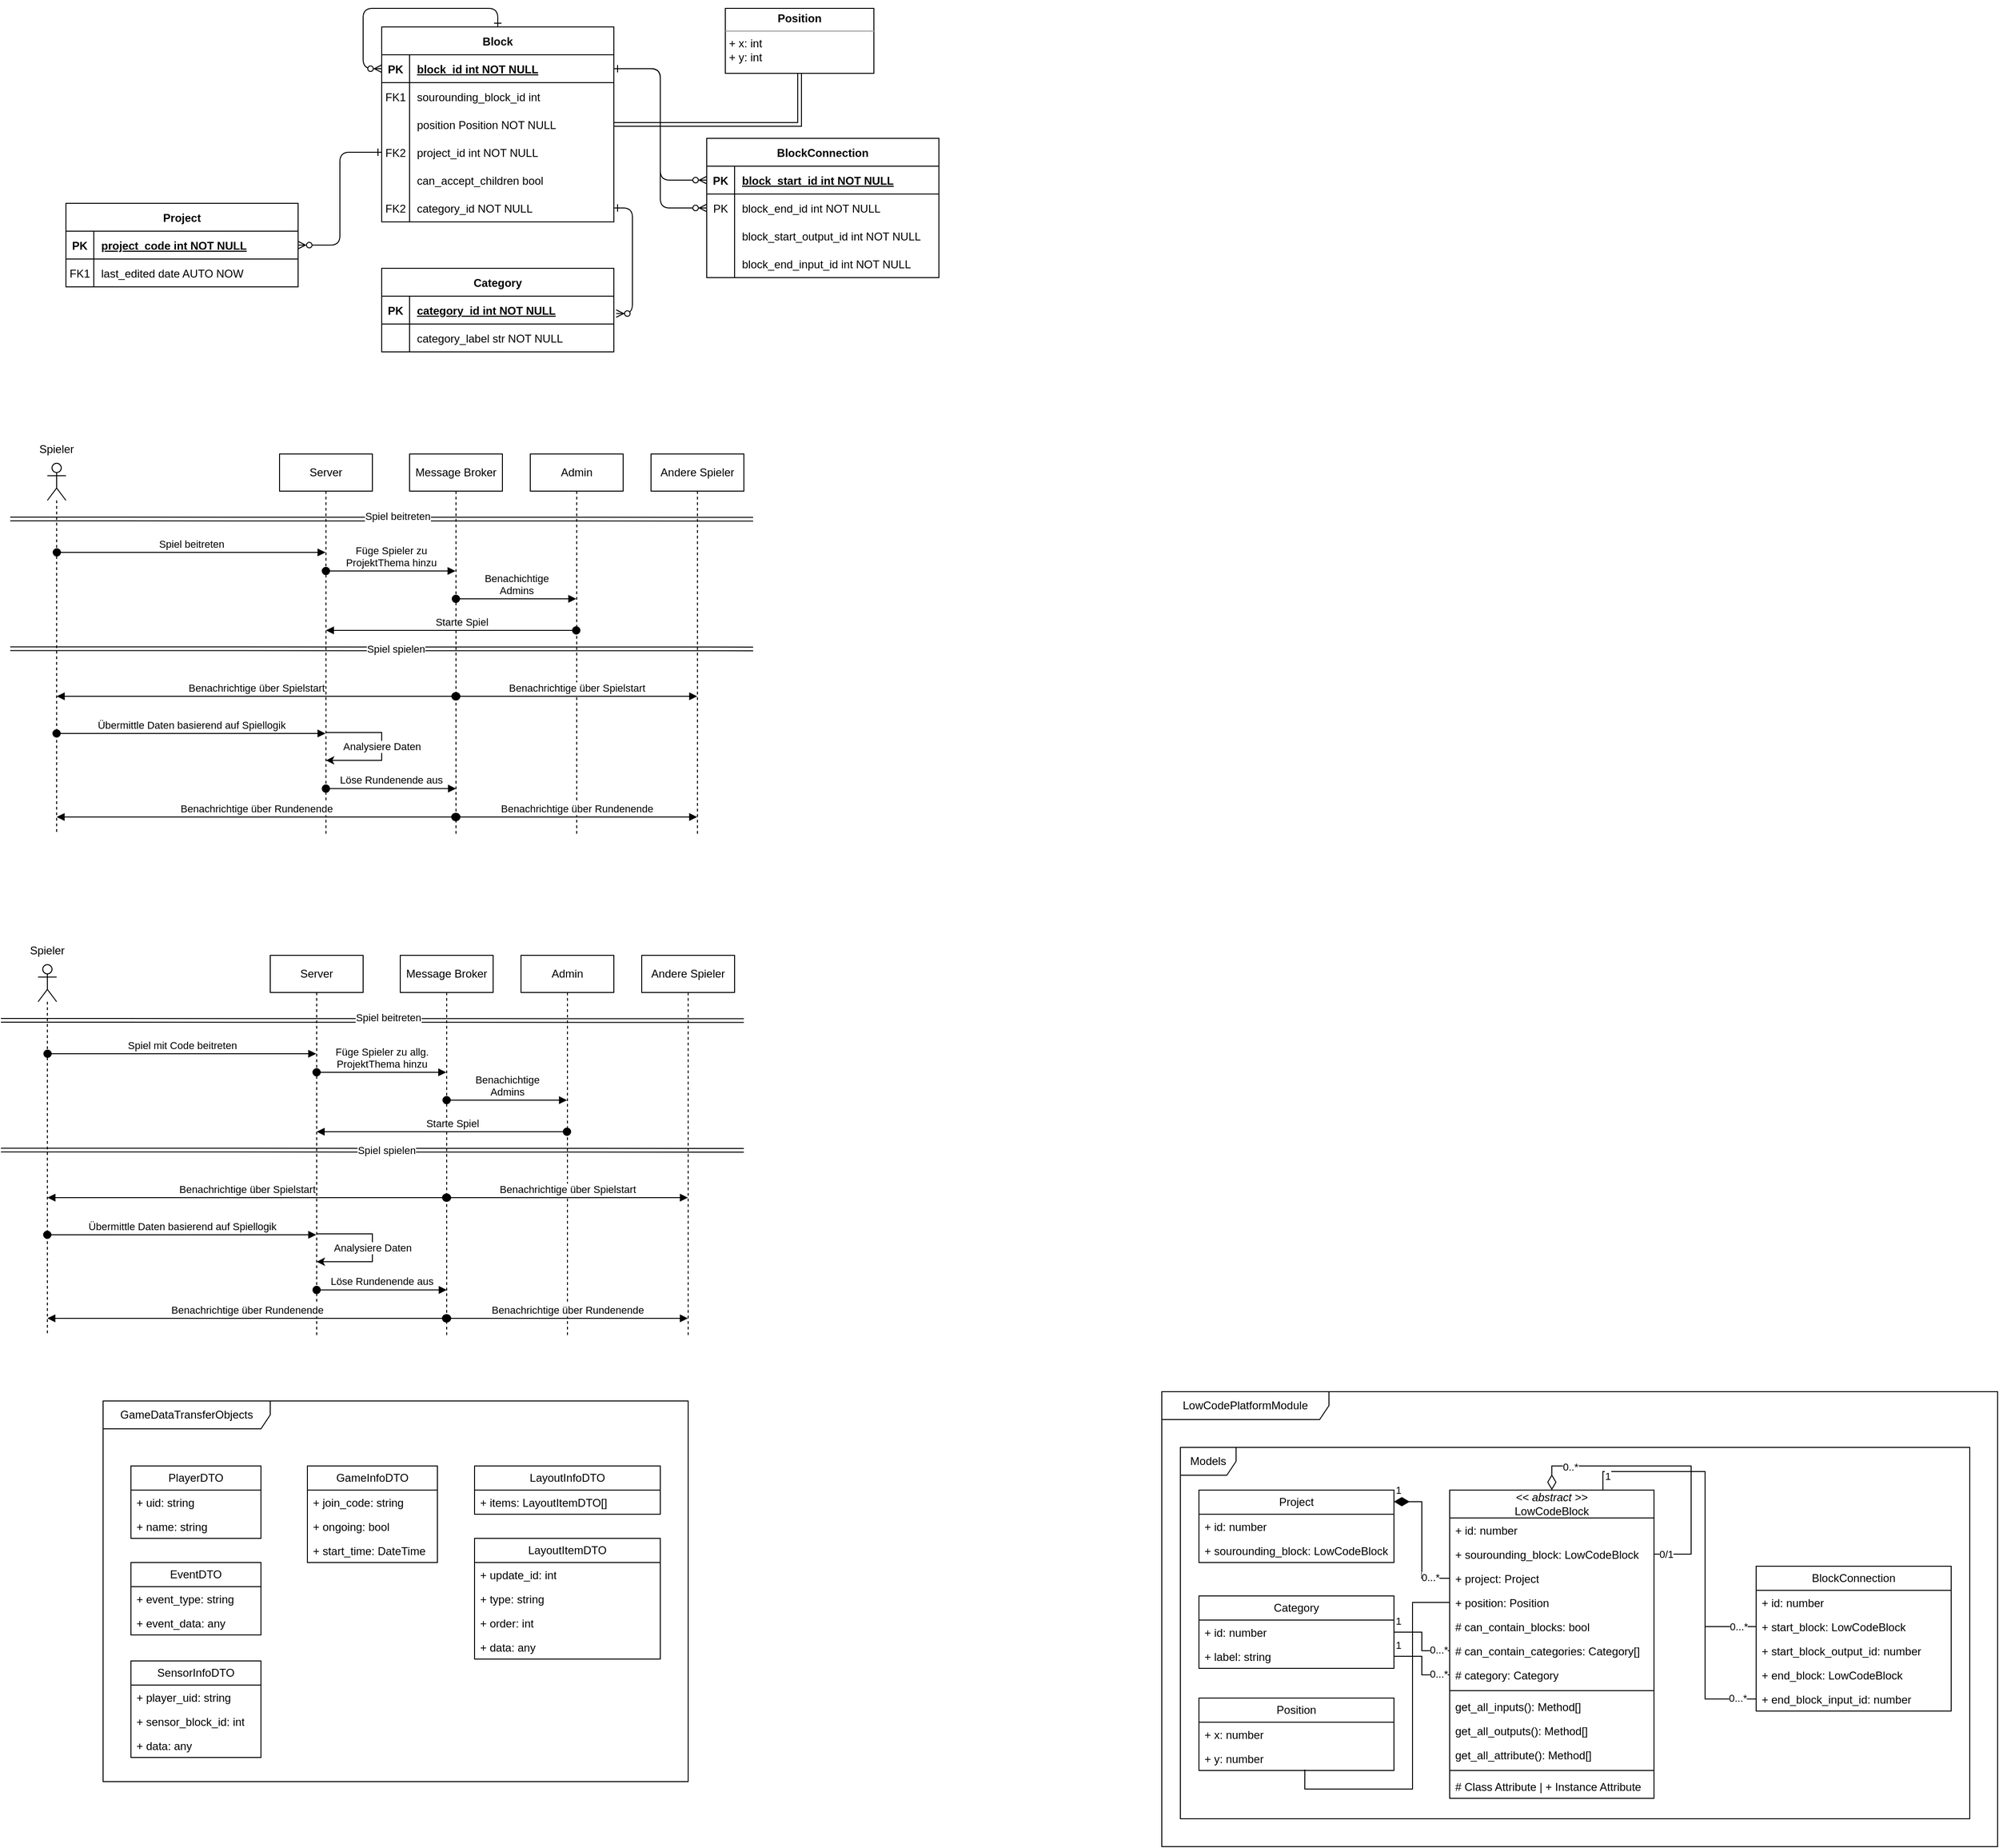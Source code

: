 <mxfile version="22.0.8" type="github">
  <diagram id="R2lEEEUBdFMjLlhIrx00" name="Page-1">
    <mxGraphModel dx="1185" dy="637" grid="1" gridSize="10" guides="1" tooltips="1" connect="1" arrows="1" fold="1" page="1" pageScale="1" pageWidth="1650" pageHeight="1100" math="0" shadow="0" extFonts="Permanent Marker^https://fonts.googleapis.com/css?family=Permanent+Marker">
      <root>
        <mxCell id="0" />
        <mxCell id="1" parent="0" />
        <object label="" id="5m4vV9d6H3QpX--X7_wA-50">
          <mxCell style="shape=umlLifeline;perimeter=lifelinePerimeter;whiteSpace=wrap;html=1;container=1;dropTarget=0;collapsible=0;recursiveResize=0;outlineConnect=0;portConstraint=eastwest;newEdgeStyle={&quot;curved&quot;:0,&quot;rounded&quot;:0};participant=umlActor;size=40;" parent="1" vertex="1">
            <mxGeometry x="290" y="560" width="20" height="400" as="geometry" />
          </mxCell>
        </object>
        <mxCell id="5m4vV9d6H3QpX--X7_wA-51" value="Server" style="shape=umlLifeline;perimeter=lifelinePerimeter;whiteSpace=wrap;html=1;container=1;dropTarget=0;collapsible=0;recursiveResize=0;outlineConnect=0;portConstraint=eastwest;newEdgeStyle={&quot;curved&quot;:0,&quot;rounded&quot;:0};" parent="1" vertex="1">
          <mxGeometry x="540" y="550" width="100" height="410" as="geometry" />
        </mxCell>
        <mxCell id="5m4vV9d6H3QpX--X7_wA-53" value="Spieler" style="text;strokeColor=none;align=center;fillColor=none;html=1;verticalAlign=middle;whiteSpace=wrap;rounded=0;" parent="1" vertex="1">
          <mxGeometry x="270" y="530" width="60" height="30" as="geometry" />
        </mxCell>
        <mxCell id="5m4vV9d6H3QpX--X7_wA-55" value="Spiel beitreten" style="html=1;verticalAlign=bottom;startArrow=oval;startFill=1;endArrow=block;startSize=8;curved=0;rounded=0;" parent="1" edge="1">
          <mxGeometry width="60" relative="1" as="geometry">
            <mxPoint x="300.222" y="656" as="sourcePoint" />
            <mxPoint x="589.5" y="656" as="targetPoint" />
          </mxGeometry>
        </mxCell>
        <mxCell id="5m4vV9d6H3QpX--X7_wA-58" value="Message Broker" style="shape=umlLifeline;perimeter=lifelinePerimeter;whiteSpace=wrap;html=1;container=1;dropTarget=0;collapsible=0;recursiveResize=0;outlineConnect=0;portConstraint=eastwest;newEdgeStyle={&quot;curved&quot;:0,&quot;rounded&quot;:0};" parent="1" vertex="1">
          <mxGeometry x="680" y="550" width="100" height="410" as="geometry" />
        </mxCell>
        <mxCell id="5m4vV9d6H3QpX--X7_wA-60" value="Füge Spieler zu &lt;br&gt;ProjektThema hinzu" style="html=1;verticalAlign=bottom;startArrow=oval;startFill=1;endArrow=block;startSize=8;curved=0;rounded=0;" parent="1" edge="1">
          <mxGeometry width="60" relative="1" as="geometry">
            <mxPoint x="589.929" y="676" as="sourcePoint" />
            <mxPoint x="729.5" y="676" as="targetPoint" />
            <Array as="points">
              <mxPoint x="660" y="676" />
            </Array>
          </mxGeometry>
        </mxCell>
        <mxCell id="5m4vV9d6H3QpX--X7_wA-61" value="Admin" style="shape=umlLifeline;perimeter=lifelinePerimeter;whiteSpace=wrap;html=1;container=1;dropTarget=0;collapsible=0;recursiveResize=0;outlineConnect=0;portConstraint=eastwest;newEdgeStyle={&quot;curved&quot;:0,&quot;rounded&quot;:0};" parent="1" vertex="1">
          <mxGeometry x="810" y="550" width="100" height="410" as="geometry" />
        </mxCell>
        <mxCell id="5m4vV9d6H3QpX--X7_wA-62" value="Andere Spieler" style="shape=umlLifeline;perimeter=lifelinePerimeter;whiteSpace=wrap;html=1;container=1;dropTarget=0;collapsible=0;recursiveResize=0;outlineConnect=0;portConstraint=eastwest;newEdgeStyle={&quot;curved&quot;:0,&quot;rounded&quot;:0};" parent="1" vertex="1">
          <mxGeometry x="940" y="550" width="100" height="410" as="geometry" />
        </mxCell>
        <mxCell id="5m4vV9d6H3QpX--X7_wA-63" value="Benachichtige&lt;br&gt;Admins" style="html=1;verticalAlign=bottom;startArrow=oval;startFill=1;endArrow=block;startSize=8;curved=0;rounded=0;" parent="1" edge="1">
          <mxGeometry width="60" relative="1" as="geometry">
            <mxPoint x="729.929" y="706" as="sourcePoint" />
            <mxPoint x="859.5" y="706" as="targetPoint" />
            <Array as="points">
              <mxPoint x="730" y="706" />
            </Array>
          </mxGeometry>
        </mxCell>
        <mxCell id="5m4vV9d6H3QpX--X7_wA-64" value="Starte Spiel" style="html=1;verticalAlign=bottom;startArrow=oval;startFill=1;endArrow=block;startSize=8;curved=0;rounded=0;" parent="1" target="5m4vV9d6H3QpX--X7_wA-51" edge="1">
          <mxGeometry x="-0.08" width="60" relative="1" as="geometry">
            <mxPoint x="859.5" y="740" as="sourcePoint" />
            <mxPoint x="730.1" y="740" as="targetPoint" />
            <Array as="points">
              <mxPoint x="810" y="740" />
            </Array>
            <mxPoint as="offset" />
          </mxGeometry>
        </mxCell>
        <mxCell id="5m4vV9d6H3QpX--X7_wA-66" value="" style="shape=link;html=1;rounded=0;" parent="1" edge="1">
          <mxGeometry width="100" relative="1" as="geometry">
            <mxPoint x="250" y="620" as="sourcePoint" />
            <mxPoint x="1050" y="620.24" as="targetPoint" />
          </mxGeometry>
        </mxCell>
        <mxCell id="5m4vV9d6H3QpX--X7_wA-86" value="Spiel beitreten" style="edgeLabel;html=1;align=center;verticalAlign=middle;resizable=0;points=[];" parent="5m4vV9d6H3QpX--X7_wA-66" vertex="1" connectable="0">
          <mxGeometry x="0.043" y="3" relative="1" as="geometry">
            <mxPoint as="offset" />
          </mxGeometry>
        </mxCell>
        <mxCell id="5m4vV9d6H3QpX--X7_wA-67" value="Benachrichtige über Spielstart" style="html=1;verticalAlign=bottom;startArrow=oval;startFill=1;endArrow=block;startSize=8;curved=0;rounded=0;" parent="1" edge="1">
          <mxGeometry width="60" relative="1" as="geometry">
            <mxPoint x="729.5" y="811" as="sourcePoint" />
            <mxPoint x="300.1" y="811" as="targetPoint" />
            <Array as="points">
              <mxPoint x="510" y="811" />
            </Array>
          </mxGeometry>
        </mxCell>
        <mxCell id="5m4vV9d6H3QpX--X7_wA-68" value="Benachrichtige über Spielstart" style="html=1;verticalAlign=bottom;startArrow=oval;startFill=1;endArrow=block;startSize=8;curved=0;rounded=0;" parent="1" edge="1">
          <mxGeometry width="60" relative="1" as="geometry">
            <mxPoint x="730.3" y="811" as="sourcePoint" />
            <mxPoint x="989.7" y="811" as="targetPoint" />
          </mxGeometry>
        </mxCell>
        <mxCell id="5m4vV9d6H3QpX--X7_wA-69" value="Übermittle Daten basierend auf Spiellogik" style="html=1;verticalAlign=bottom;startArrow=oval;startFill=1;endArrow=block;startSize=8;curved=0;rounded=0;" parent="1" edge="1">
          <mxGeometry width="60" relative="1" as="geometry">
            <mxPoint x="299.929" y="851" as="sourcePoint" />
            <mxPoint x="589.5" y="851" as="targetPoint" />
            <Array as="points">
              <mxPoint x="440" y="851" />
            </Array>
            <mxPoint as="offset" />
          </mxGeometry>
        </mxCell>
        <mxCell id="5m4vV9d6H3QpX--X7_wA-77" value="" style="endArrow=classic;html=1;rounded=0;movable=1;resizable=1;rotatable=1;deletable=1;editable=1;locked=0;connectable=1;edgeStyle=orthogonalEdgeStyle;" parent="1" edge="1">
          <mxGeometry width="50" height="50" relative="1" as="geometry">
            <mxPoint x="590.366" y="850" as="sourcePoint" />
            <mxPoint x="589.929" y="880.029" as="targetPoint" />
            <Array as="points">
              <mxPoint x="650" y="850" />
              <mxPoint x="650" y="880" />
            </Array>
          </mxGeometry>
        </mxCell>
        <mxCell id="5m4vV9d6H3QpX--X7_wA-79" value="Analysiere Daten" style="edgeLabel;html=1;align=center;verticalAlign=middle;resizable=0;points=[];" parent="5m4vV9d6H3QpX--X7_wA-77" vertex="1" connectable="0">
          <mxGeometry x="0.007" relative="1" as="geometry">
            <mxPoint y="-1" as="offset" />
          </mxGeometry>
        </mxCell>
        <mxCell id="5m4vV9d6H3QpX--X7_wA-80" value="Löse Rundenende aus" style="html=1;verticalAlign=bottom;startArrow=oval;startFill=1;endArrow=block;startSize=8;curved=0;rounded=0;" parent="1" edge="1">
          <mxGeometry width="60" relative="1" as="geometry">
            <mxPoint x="589.929" y="910.43" as="sourcePoint" />
            <mxPoint x="730" y="910.43" as="targetPoint" />
          </mxGeometry>
        </mxCell>
        <mxCell id="5m4vV9d6H3QpX--X7_wA-81" value="Benachrichtige über Rundenende" style="html=1;verticalAlign=bottom;startArrow=oval;startFill=1;endArrow=block;startSize=8;curved=0;rounded=0;" parent="1" edge="1">
          <mxGeometry width="60" relative="1" as="geometry">
            <mxPoint x="730.337" y="941" as="sourcePoint" />
            <mxPoint x="989.67" y="941" as="targetPoint" />
          </mxGeometry>
        </mxCell>
        <mxCell id="5m4vV9d6H3QpX--X7_wA-82" value="Benachrichtige über Rundenende" style="html=1;verticalAlign=bottom;startArrow=oval;startFill=1;endArrow=block;startSize=8;curved=0;rounded=0;" parent="1" edge="1">
          <mxGeometry width="60" relative="1" as="geometry">
            <mxPoint x="729.33" y="941" as="sourcePoint" />
            <mxPoint x="299.997" y="941" as="targetPoint" />
          </mxGeometry>
        </mxCell>
        <mxCell id="5m4vV9d6H3QpX--X7_wA-84" value="" style="shape=link;html=1;rounded=0;" parent="1" edge="1">
          <mxGeometry width="100" relative="1" as="geometry">
            <mxPoint x="250" y="759.71" as="sourcePoint" />
            <mxPoint x="1050" y="759.95" as="targetPoint" />
          </mxGeometry>
        </mxCell>
        <mxCell id="5m4vV9d6H3QpX--X7_wA-87" value="Spiel spielen" style="edgeLabel;html=1;align=center;verticalAlign=middle;resizable=0;points=[];" parent="5m4vV9d6H3QpX--X7_wA-84" vertex="1" connectable="0">
          <mxGeometry x="-0.009" y="-3" relative="1" as="geometry">
            <mxPoint x="18" y="-3" as="offset" />
          </mxGeometry>
        </mxCell>
        <mxCell id="RZ7BSYH1IXrUWbVcG9TL-1" value="" style="group" parent="1" vertex="1" connectable="0">
          <mxGeometry x="310" y="70" width="940" height="370" as="geometry" />
        </mxCell>
        <mxCell id="C-vyLk0tnHw3VtMMgP7b-2" value="Block" style="shape=table;startSize=30;container=1;collapsible=1;childLayout=tableLayout;fixedRows=1;rowLines=0;fontStyle=1;align=center;resizeLast=1;" parent="RZ7BSYH1IXrUWbVcG9TL-1" vertex="1">
          <mxGeometry x="340" y="20" width="250" height="210" as="geometry" />
        </mxCell>
        <mxCell id="C-vyLk0tnHw3VtMMgP7b-3" value="" style="shape=partialRectangle;collapsible=0;dropTarget=0;pointerEvents=0;fillColor=none;points=[[0,0.5],[1,0.5]];portConstraint=eastwest;top=0;left=0;right=0;bottom=1;" parent="C-vyLk0tnHw3VtMMgP7b-2" vertex="1">
          <mxGeometry y="30" width="250" height="30" as="geometry" />
        </mxCell>
        <mxCell id="C-vyLk0tnHw3VtMMgP7b-4" value="PK" style="shape=partialRectangle;overflow=hidden;connectable=0;fillColor=none;top=0;left=0;bottom=0;right=0;fontStyle=1;" parent="C-vyLk0tnHw3VtMMgP7b-3" vertex="1">
          <mxGeometry width="30" height="30" as="geometry">
            <mxRectangle width="30" height="30" as="alternateBounds" />
          </mxGeometry>
        </mxCell>
        <mxCell id="C-vyLk0tnHw3VtMMgP7b-5" value="block_id int NOT NULL " style="shape=partialRectangle;overflow=hidden;connectable=0;fillColor=none;top=0;left=0;bottom=0;right=0;align=left;spacingLeft=6;fontStyle=5;" parent="C-vyLk0tnHw3VtMMgP7b-3" vertex="1">
          <mxGeometry x="30" width="220" height="30" as="geometry">
            <mxRectangle width="220" height="30" as="alternateBounds" />
          </mxGeometry>
        </mxCell>
        <mxCell id="C-vyLk0tnHw3VtMMgP7b-6" value="" style="shape=partialRectangle;collapsible=0;dropTarget=0;pointerEvents=0;fillColor=none;points=[[0,0.5],[1,0.5]];portConstraint=eastwest;top=0;left=0;right=0;bottom=0;" parent="C-vyLk0tnHw3VtMMgP7b-2" vertex="1">
          <mxGeometry y="60" width="250" height="30" as="geometry" />
        </mxCell>
        <mxCell id="C-vyLk0tnHw3VtMMgP7b-7" value="FK1" style="shape=partialRectangle;overflow=hidden;connectable=0;fillColor=none;top=0;left=0;bottom=0;right=0;" parent="C-vyLk0tnHw3VtMMgP7b-6" vertex="1">
          <mxGeometry width="30" height="30" as="geometry">
            <mxRectangle width="30" height="30" as="alternateBounds" />
          </mxGeometry>
        </mxCell>
        <mxCell id="C-vyLk0tnHw3VtMMgP7b-8" value="sourounding_block_id int" style="shape=partialRectangle;overflow=hidden;connectable=0;fillColor=none;top=0;left=0;bottom=0;right=0;align=left;spacingLeft=6;" parent="C-vyLk0tnHw3VtMMgP7b-6" vertex="1">
          <mxGeometry x="30" width="220" height="30" as="geometry">
            <mxRectangle width="220" height="30" as="alternateBounds" />
          </mxGeometry>
        </mxCell>
        <mxCell id="5m4vV9d6H3QpX--X7_wA-12" style="shape=partialRectangle;collapsible=0;dropTarget=0;pointerEvents=0;fillColor=none;points=[[0,0.5],[1,0.5]];portConstraint=eastwest;top=0;left=0;right=0;bottom=0;" parent="C-vyLk0tnHw3VtMMgP7b-2" vertex="1">
          <mxGeometry y="90" width="250" height="30" as="geometry" />
        </mxCell>
        <mxCell id="5m4vV9d6H3QpX--X7_wA-13" style="shape=partialRectangle;overflow=hidden;connectable=0;fillColor=none;top=0;left=0;bottom=0;right=0;" parent="5m4vV9d6H3QpX--X7_wA-12" vertex="1">
          <mxGeometry width="30" height="30" as="geometry">
            <mxRectangle width="30" height="30" as="alternateBounds" />
          </mxGeometry>
        </mxCell>
        <mxCell id="5m4vV9d6H3QpX--X7_wA-14" value="position Position NOT NULL" style="shape=partialRectangle;overflow=hidden;connectable=0;fillColor=none;top=0;left=0;bottom=0;right=0;align=left;spacingLeft=6;" parent="5m4vV9d6H3QpX--X7_wA-12" vertex="1">
          <mxGeometry x="30" width="220" height="30" as="geometry">
            <mxRectangle width="220" height="30" as="alternateBounds" />
          </mxGeometry>
        </mxCell>
        <mxCell id="5m4vV9d6H3QpX--X7_wA-26" style="shape=partialRectangle;collapsible=0;dropTarget=0;pointerEvents=0;fillColor=none;points=[[0,0.5],[1,0.5]];portConstraint=eastwest;top=0;left=0;right=0;bottom=0;" parent="C-vyLk0tnHw3VtMMgP7b-2" vertex="1">
          <mxGeometry y="120" width="250" height="30" as="geometry" />
        </mxCell>
        <mxCell id="5m4vV9d6H3QpX--X7_wA-27" value="FK2" style="shape=partialRectangle;overflow=hidden;connectable=0;fillColor=none;top=0;left=0;bottom=0;right=0;" parent="5m4vV9d6H3QpX--X7_wA-26" vertex="1">
          <mxGeometry width="30" height="30" as="geometry">
            <mxRectangle width="30" height="30" as="alternateBounds" />
          </mxGeometry>
        </mxCell>
        <mxCell id="5m4vV9d6H3QpX--X7_wA-28" value="project_id int NOT NULL" style="shape=partialRectangle;overflow=hidden;connectable=0;fillColor=none;top=0;left=0;bottom=0;right=0;align=left;spacingLeft=6;" parent="5m4vV9d6H3QpX--X7_wA-26" vertex="1">
          <mxGeometry x="30" width="220" height="30" as="geometry">
            <mxRectangle width="220" height="30" as="alternateBounds" />
          </mxGeometry>
        </mxCell>
        <mxCell id="5m4vV9d6H3QpX--X7_wA-34" style="shape=partialRectangle;collapsible=0;dropTarget=0;pointerEvents=0;fillColor=none;points=[[0,0.5],[1,0.5]];portConstraint=eastwest;top=0;left=0;right=0;bottom=0;" parent="C-vyLk0tnHw3VtMMgP7b-2" vertex="1">
          <mxGeometry y="150" width="250" height="30" as="geometry" />
        </mxCell>
        <mxCell id="5m4vV9d6H3QpX--X7_wA-35" style="shape=partialRectangle;overflow=hidden;connectable=0;fillColor=none;top=0;left=0;bottom=0;right=0;" parent="5m4vV9d6H3QpX--X7_wA-34" vertex="1">
          <mxGeometry width="30" height="30" as="geometry">
            <mxRectangle width="30" height="30" as="alternateBounds" />
          </mxGeometry>
        </mxCell>
        <mxCell id="5m4vV9d6H3QpX--X7_wA-36" value="can_accept_children bool" style="shape=partialRectangle;overflow=hidden;connectable=0;fillColor=none;top=0;left=0;bottom=0;right=0;align=left;spacingLeft=6;" parent="5m4vV9d6H3QpX--X7_wA-34" vertex="1">
          <mxGeometry x="30" width="220" height="30" as="geometry">
            <mxRectangle width="220" height="30" as="alternateBounds" />
          </mxGeometry>
        </mxCell>
        <mxCell id="5m4vV9d6H3QpX--X7_wA-31" style="shape=partialRectangle;collapsible=0;dropTarget=0;pointerEvents=0;fillColor=none;points=[[0,0.5],[1,0.5]];portConstraint=eastwest;top=0;left=0;right=0;bottom=0;" parent="C-vyLk0tnHw3VtMMgP7b-2" vertex="1">
          <mxGeometry y="180" width="250" height="30" as="geometry" />
        </mxCell>
        <mxCell id="5m4vV9d6H3QpX--X7_wA-32" value="FK2" style="shape=partialRectangle;overflow=hidden;connectable=0;fillColor=none;top=0;left=0;bottom=0;right=0;" parent="5m4vV9d6H3QpX--X7_wA-31" vertex="1">
          <mxGeometry width="30" height="30" as="geometry">
            <mxRectangle width="30" height="30" as="alternateBounds" />
          </mxGeometry>
        </mxCell>
        <mxCell id="5m4vV9d6H3QpX--X7_wA-33" value="category_id NOT NULL" style="shape=partialRectangle;overflow=hidden;connectable=0;fillColor=none;top=0;left=0;bottom=0;right=0;align=left;spacingLeft=6;" parent="5m4vV9d6H3QpX--X7_wA-31" vertex="1">
          <mxGeometry x="30" width="220" height="30" as="geometry">
            <mxRectangle width="220" height="30" as="alternateBounds" />
          </mxGeometry>
        </mxCell>
        <mxCell id="5m4vV9d6H3QpX--X7_wA-47" style="edgeStyle=orthogonalEdgeStyle;rounded=1;orthogonalLoop=1;jettySize=auto;html=1;exitX=0.5;exitY=0;exitDx=0;exitDy=0;entryX=0;entryY=0.5;entryDx=0;entryDy=0;endArrow=ERzeroToMany;startArrow=ERone;endFill=1;startFill=0;" parent="C-vyLk0tnHw3VtMMgP7b-2" source="C-vyLk0tnHw3VtMMgP7b-2" target="C-vyLk0tnHw3VtMMgP7b-3" edge="1">
          <mxGeometry relative="1" as="geometry" />
        </mxCell>
        <mxCell id="C-vyLk0tnHw3VtMMgP7b-13" value="Project" style="shape=table;startSize=30;container=1;collapsible=1;childLayout=tableLayout;fixedRows=1;rowLines=0;fontStyle=1;align=center;resizeLast=1;" parent="RZ7BSYH1IXrUWbVcG9TL-1" vertex="1">
          <mxGeometry y="210" width="250" height="90" as="geometry" />
        </mxCell>
        <mxCell id="C-vyLk0tnHw3VtMMgP7b-14" value="" style="shape=partialRectangle;collapsible=0;dropTarget=0;pointerEvents=0;fillColor=none;points=[[0,0.5],[1,0.5]];portConstraint=eastwest;top=0;left=0;right=0;bottom=1;" parent="C-vyLk0tnHw3VtMMgP7b-13" vertex="1">
          <mxGeometry y="30" width="250" height="30" as="geometry" />
        </mxCell>
        <mxCell id="C-vyLk0tnHw3VtMMgP7b-15" value="PK" style="shape=partialRectangle;overflow=hidden;connectable=0;fillColor=none;top=0;left=0;bottom=0;right=0;fontStyle=1;" parent="C-vyLk0tnHw3VtMMgP7b-14" vertex="1">
          <mxGeometry width="30" height="30" as="geometry">
            <mxRectangle width="30" height="30" as="alternateBounds" />
          </mxGeometry>
        </mxCell>
        <mxCell id="C-vyLk0tnHw3VtMMgP7b-16" value="project_code int NOT NULL" style="shape=partialRectangle;overflow=hidden;connectable=0;fillColor=none;top=0;left=0;bottom=0;right=0;align=left;spacingLeft=6;fontStyle=5;" parent="C-vyLk0tnHw3VtMMgP7b-14" vertex="1">
          <mxGeometry x="30" width="220" height="30" as="geometry">
            <mxRectangle width="220" height="30" as="alternateBounds" />
          </mxGeometry>
        </mxCell>
        <mxCell id="C-vyLk0tnHw3VtMMgP7b-17" value="" style="shape=partialRectangle;collapsible=0;dropTarget=0;pointerEvents=0;fillColor=none;points=[[0,0.5],[1,0.5]];portConstraint=eastwest;top=0;left=0;right=0;bottom=0;" parent="C-vyLk0tnHw3VtMMgP7b-13" vertex="1">
          <mxGeometry y="60" width="250" height="30" as="geometry" />
        </mxCell>
        <mxCell id="C-vyLk0tnHw3VtMMgP7b-18" value="FK1" style="shape=partialRectangle;overflow=hidden;connectable=0;fillColor=none;top=0;left=0;bottom=0;right=0;" parent="C-vyLk0tnHw3VtMMgP7b-17" vertex="1">
          <mxGeometry width="30" height="30" as="geometry">
            <mxRectangle width="30" height="30" as="alternateBounds" />
          </mxGeometry>
        </mxCell>
        <mxCell id="C-vyLk0tnHw3VtMMgP7b-19" value="last_edited date AUTO NOW" style="shape=partialRectangle;overflow=hidden;connectable=0;fillColor=none;top=0;left=0;bottom=0;right=0;align=left;spacingLeft=6;" parent="C-vyLk0tnHw3VtMMgP7b-17" vertex="1">
          <mxGeometry x="30" width="220" height="30" as="geometry">
            <mxRectangle width="220" height="30" as="alternateBounds" />
          </mxGeometry>
        </mxCell>
        <mxCell id="m3s7j0JavGpKMfPqM1N_-19" value="BlockConnection" style="shape=table;startSize=30;container=1;collapsible=1;childLayout=tableLayout;fixedRows=1;rowLines=0;fontStyle=1;align=center;resizeLast=1;" parent="RZ7BSYH1IXrUWbVcG9TL-1" vertex="1">
          <mxGeometry x="690" y="140" width="250" height="150" as="geometry" />
        </mxCell>
        <mxCell id="m3s7j0JavGpKMfPqM1N_-20" value="" style="shape=partialRectangle;collapsible=0;dropTarget=0;pointerEvents=0;fillColor=none;points=[[0,0.5],[1,0.5]];portConstraint=eastwest;top=0;left=0;right=0;bottom=1;" parent="m3s7j0JavGpKMfPqM1N_-19" vertex="1">
          <mxGeometry y="30" width="250" height="30" as="geometry" />
        </mxCell>
        <mxCell id="m3s7j0JavGpKMfPqM1N_-21" value="PK" style="shape=partialRectangle;overflow=hidden;connectable=0;fillColor=none;top=0;left=0;bottom=0;right=0;fontStyle=1;" parent="m3s7j0JavGpKMfPqM1N_-20" vertex="1">
          <mxGeometry width="30" height="30" as="geometry">
            <mxRectangle width="30" height="30" as="alternateBounds" />
          </mxGeometry>
        </mxCell>
        <mxCell id="m3s7j0JavGpKMfPqM1N_-22" value="block_start_id int NOT NULL " style="shape=partialRectangle;overflow=hidden;connectable=0;fillColor=none;top=0;left=0;bottom=0;right=0;align=left;spacingLeft=6;fontStyle=5;" parent="m3s7j0JavGpKMfPqM1N_-20" vertex="1">
          <mxGeometry x="30" width="220" height="30" as="geometry">
            <mxRectangle width="220" height="30" as="alternateBounds" />
          </mxGeometry>
        </mxCell>
        <mxCell id="m3s7j0JavGpKMfPqM1N_-36" value="" style="shape=partialRectangle;collapsible=0;dropTarget=0;pointerEvents=0;fillColor=none;points=[[0,0.5],[1,0.5]];portConstraint=eastwest;top=0;left=0;right=0;bottom=0;" parent="m3s7j0JavGpKMfPqM1N_-19" vertex="1">
          <mxGeometry y="60" width="250" height="30" as="geometry" />
        </mxCell>
        <mxCell id="m3s7j0JavGpKMfPqM1N_-37" value="PK" style="shape=partialRectangle;overflow=hidden;connectable=0;fillColor=none;top=0;left=0;bottom=0;right=0;" parent="m3s7j0JavGpKMfPqM1N_-36" vertex="1">
          <mxGeometry width="30" height="30" as="geometry">
            <mxRectangle width="30" height="30" as="alternateBounds" />
          </mxGeometry>
        </mxCell>
        <mxCell id="m3s7j0JavGpKMfPqM1N_-38" value="block_end_id int NOT NULL" style="shape=partialRectangle;overflow=hidden;connectable=0;fillColor=none;top=0;left=0;bottom=0;right=0;align=left;spacingLeft=6;" parent="m3s7j0JavGpKMfPqM1N_-36" vertex="1">
          <mxGeometry x="30" width="220" height="30" as="geometry">
            <mxRectangle width="220" height="30" as="alternateBounds" />
          </mxGeometry>
        </mxCell>
        <mxCell id="m3s7j0JavGpKMfPqM1N_-29" style="shape=partialRectangle;collapsible=0;dropTarget=0;pointerEvents=0;fillColor=none;points=[[0,0.5],[1,0.5]];portConstraint=eastwest;top=0;left=0;right=0;bottom=0;" parent="m3s7j0JavGpKMfPqM1N_-19" vertex="1">
          <mxGeometry y="90" width="250" height="30" as="geometry" />
        </mxCell>
        <mxCell id="m3s7j0JavGpKMfPqM1N_-30" style="shape=partialRectangle;overflow=hidden;connectable=0;fillColor=none;top=0;left=0;bottom=0;right=0;" parent="m3s7j0JavGpKMfPqM1N_-29" vertex="1">
          <mxGeometry width="30" height="30" as="geometry">
            <mxRectangle width="30" height="30" as="alternateBounds" />
          </mxGeometry>
        </mxCell>
        <mxCell id="m3s7j0JavGpKMfPqM1N_-31" value="block_start_output_id int NOT NULL" style="shape=partialRectangle;overflow=hidden;connectable=0;fillColor=none;top=0;left=0;bottom=0;right=0;align=left;spacingLeft=6;" parent="m3s7j0JavGpKMfPqM1N_-29" vertex="1">
          <mxGeometry x="30" width="220" height="30" as="geometry">
            <mxRectangle width="220" height="30" as="alternateBounds" />
          </mxGeometry>
        </mxCell>
        <mxCell id="m3s7j0JavGpKMfPqM1N_-26" style="shape=partialRectangle;collapsible=0;dropTarget=0;pointerEvents=0;fillColor=none;points=[[0,0.5],[1,0.5]];portConstraint=eastwest;top=0;left=0;right=0;bottom=0;" parent="m3s7j0JavGpKMfPqM1N_-19" vertex="1">
          <mxGeometry y="120" width="250" height="30" as="geometry" />
        </mxCell>
        <mxCell id="m3s7j0JavGpKMfPqM1N_-27" style="shape=partialRectangle;overflow=hidden;connectable=0;fillColor=none;top=0;left=0;bottom=0;right=0;" parent="m3s7j0JavGpKMfPqM1N_-26" vertex="1">
          <mxGeometry width="30" height="30" as="geometry">
            <mxRectangle width="30" height="30" as="alternateBounds" />
          </mxGeometry>
        </mxCell>
        <mxCell id="m3s7j0JavGpKMfPqM1N_-28" value="block_end_input_id int NOT NULL" style="shape=partialRectangle;overflow=hidden;connectable=0;fillColor=none;top=0;left=0;bottom=0;right=0;align=left;spacingLeft=6;" parent="m3s7j0JavGpKMfPqM1N_-26" vertex="1">
          <mxGeometry x="30" width="220" height="30" as="geometry">
            <mxRectangle width="220" height="30" as="alternateBounds" />
          </mxGeometry>
        </mxCell>
        <mxCell id="m3s7j0JavGpKMfPqM1N_-34" style="edgeStyle=orthogonalEdgeStyle;rounded=1;orthogonalLoop=1;jettySize=auto;html=1;exitX=1;exitY=0.5;exitDx=0;exitDy=0;endArrow=ERzeroToMany;startArrow=ERone;endFill=1;startFill=0;" parent="RZ7BSYH1IXrUWbVcG9TL-1" source="C-vyLk0tnHw3VtMMgP7b-3" target="m3s7j0JavGpKMfPqM1N_-36" edge="1">
          <mxGeometry relative="1" as="geometry" />
        </mxCell>
        <mxCell id="m3s7j0JavGpKMfPqM1N_-35" style="edgeStyle=orthogonalEdgeStyle;rounded=1;orthogonalLoop=1;jettySize=auto;html=1;exitX=1;exitY=0.5;exitDx=0;exitDy=0;endArrow=ERzeroToMany;startArrow=ERone;endFill=1;startFill=0;" parent="RZ7BSYH1IXrUWbVcG9TL-1" source="C-vyLk0tnHw3VtMMgP7b-3" target="m3s7j0JavGpKMfPqM1N_-20" edge="1">
          <mxGeometry relative="1" as="geometry" />
        </mxCell>
        <mxCell id="5m4vV9d6H3QpX--X7_wA-10" value="&lt;p style=&quot;margin:0px;margin-top:4px;text-align:center;&quot;&gt;&lt;b&gt;Position&lt;/b&gt;&lt;/p&gt;&lt;hr size=&quot;1&quot;&gt;&lt;p style=&quot;margin:0px;margin-left:4px;&quot;&gt;+ x: int&lt;/p&gt;&lt;p style=&quot;margin:0px;margin-left:4px;&quot;&gt;+ y: int&lt;/p&gt;" style="verticalAlign=top;align=left;overflow=fill;fontSize=12;fontFamily=Helvetica;html=1;whiteSpace=wrap;" parent="RZ7BSYH1IXrUWbVcG9TL-1" vertex="1">
          <mxGeometry x="710" width="160" height="70" as="geometry" />
        </mxCell>
        <mxCell id="5m4vV9d6H3QpX--X7_wA-29" style="edgeStyle=orthogonalEdgeStyle;rounded=1;orthogonalLoop=1;jettySize=auto;html=1;entryX=1;entryY=0.5;entryDx=0;entryDy=0;endArrow=ERzeroToMany;startArrow=ERone;endFill=1;startFill=0;" parent="RZ7BSYH1IXrUWbVcG9TL-1" source="5m4vV9d6H3QpX--X7_wA-26" target="C-vyLk0tnHw3VtMMgP7b-14" edge="1">
          <mxGeometry relative="1" as="geometry" />
        </mxCell>
        <mxCell id="5m4vV9d6H3QpX--X7_wA-30" style="edgeStyle=orthogonalEdgeStyle;rounded=0;orthogonalLoop=1;jettySize=auto;html=1;shape=link;" parent="RZ7BSYH1IXrUWbVcG9TL-1" source="5m4vV9d6H3QpX--X7_wA-12" target="5m4vV9d6H3QpX--X7_wA-10" edge="1">
          <mxGeometry relative="1" as="geometry" />
        </mxCell>
        <mxCell id="5m4vV9d6H3QpX--X7_wA-37" value="Category" style="shape=table;startSize=30;container=1;collapsible=1;childLayout=tableLayout;fixedRows=1;rowLines=0;fontStyle=1;align=center;resizeLast=1;" parent="RZ7BSYH1IXrUWbVcG9TL-1" vertex="1">
          <mxGeometry x="340" y="280" width="250" height="90" as="geometry" />
        </mxCell>
        <mxCell id="5m4vV9d6H3QpX--X7_wA-38" value="" style="shape=partialRectangle;collapsible=0;dropTarget=0;pointerEvents=0;fillColor=none;points=[[0,0.5],[1,0.5]];portConstraint=eastwest;top=0;left=0;right=0;bottom=1;" parent="5m4vV9d6H3QpX--X7_wA-37" vertex="1">
          <mxGeometry y="30" width="250" height="30" as="geometry" />
        </mxCell>
        <mxCell id="5m4vV9d6H3QpX--X7_wA-39" value="PK" style="shape=partialRectangle;overflow=hidden;connectable=0;fillColor=none;top=0;left=0;bottom=0;right=0;fontStyle=1;" parent="5m4vV9d6H3QpX--X7_wA-38" vertex="1">
          <mxGeometry width="30" height="30" as="geometry">
            <mxRectangle width="30" height="30" as="alternateBounds" />
          </mxGeometry>
        </mxCell>
        <mxCell id="5m4vV9d6H3QpX--X7_wA-40" value="category_id int NOT NULL" style="shape=partialRectangle;overflow=hidden;connectable=0;fillColor=none;top=0;left=0;bottom=0;right=0;align=left;spacingLeft=6;fontStyle=5;" parent="5m4vV9d6H3QpX--X7_wA-38" vertex="1">
          <mxGeometry x="30" width="220" height="30" as="geometry">
            <mxRectangle width="220" height="30" as="alternateBounds" />
          </mxGeometry>
        </mxCell>
        <mxCell id="5m4vV9d6H3QpX--X7_wA-41" value="" style="shape=partialRectangle;collapsible=0;dropTarget=0;pointerEvents=0;fillColor=none;points=[[0,0.5],[1,0.5]];portConstraint=eastwest;top=0;left=0;right=0;bottom=0;" parent="5m4vV9d6H3QpX--X7_wA-37" vertex="1">
          <mxGeometry y="60" width="250" height="30" as="geometry" />
        </mxCell>
        <mxCell id="5m4vV9d6H3QpX--X7_wA-42" value="" style="shape=partialRectangle;overflow=hidden;connectable=0;fillColor=none;top=0;left=0;bottom=0;right=0;" parent="5m4vV9d6H3QpX--X7_wA-41" vertex="1">
          <mxGeometry width="30" height="30" as="geometry">
            <mxRectangle width="30" height="30" as="alternateBounds" />
          </mxGeometry>
        </mxCell>
        <mxCell id="5m4vV9d6H3QpX--X7_wA-43" value="category_label str NOT NULL" style="shape=partialRectangle;overflow=hidden;connectable=0;fillColor=none;top=0;left=0;bottom=0;right=0;align=left;spacingLeft=6;" parent="5m4vV9d6H3QpX--X7_wA-41" vertex="1">
          <mxGeometry x="30" width="220" height="30" as="geometry">
            <mxRectangle width="220" height="30" as="alternateBounds" />
          </mxGeometry>
        </mxCell>
        <mxCell id="5m4vV9d6H3QpX--X7_wA-46" style="edgeStyle=orthogonalEdgeStyle;rounded=1;orthogonalLoop=1;jettySize=auto;html=1;exitX=1;exitY=0.5;exitDx=0;exitDy=0;entryX=1.01;entryY=0.625;entryDx=0;entryDy=0;entryPerimeter=0;endArrow=ERzeroToMany;startArrow=ERone;endFill=1;startFill=0;" parent="RZ7BSYH1IXrUWbVcG9TL-1" source="5m4vV9d6H3QpX--X7_wA-31" target="5m4vV9d6H3QpX--X7_wA-38" edge="1">
          <mxGeometry relative="1" as="geometry" />
        </mxCell>
        <object label="" id="SifQu5bordt7_p5kKu9e-1">
          <mxCell style="shape=umlLifeline;perimeter=lifelinePerimeter;whiteSpace=wrap;html=1;container=1;dropTarget=0;collapsible=0;recursiveResize=0;outlineConnect=0;portConstraint=eastwest;newEdgeStyle={&quot;curved&quot;:0,&quot;rounded&quot;:0};participant=umlActor;size=40;" parent="1" vertex="1">
            <mxGeometry x="280" y="1100" width="20" height="400" as="geometry" />
          </mxCell>
        </object>
        <mxCell id="SifQu5bordt7_p5kKu9e-2" value="Server" style="shape=umlLifeline;perimeter=lifelinePerimeter;whiteSpace=wrap;html=1;container=1;dropTarget=0;collapsible=0;recursiveResize=0;outlineConnect=0;portConstraint=eastwest;newEdgeStyle={&quot;curved&quot;:0,&quot;rounded&quot;:0};" parent="1" vertex="1">
          <mxGeometry x="530" y="1090" width="100" height="410" as="geometry" />
        </mxCell>
        <mxCell id="SifQu5bordt7_p5kKu9e-3" value="Spieler" style="text;strokeColor=none;align=center;fillColor=none;html=1;verticalAlign=middle;whiteSpace=wrap;rounded=0;" parent="1" vertex="1">
          <mxGeometry x="260" y="1070" width="60" height="30" as="geometry" />
        </mxCell>
        <mxCell id="SifQu5bordt7_p5kKu9e-4" value="Spiel mit Code beitreten" style="html=1;verticalAlign=bottom;startArrow=oval;startFill=1;endArrow=block;startSize=8;curved=0;rounded=0;" parent="1" edge="1">
          <mxGeometry width="60" relative="1" as="geometry">
            <mxPoint x="290.222" y="1196" as="sourcePoint" />
            <mxPoint x="579.5" y="1196" as="targetPoint" />
          </mxGeometry>
        </mxCell>
        <mxCell id="SifQu5bordt7_p5kKu9e-5" value="Message Broker" style="shape=umlLifeline;perimeter=lifelinePerimeter;whiteSpace=wrap;html=1;container=1;dropTarget=0;collapsible=0;recursiveResize=0;outlineConnect=0;portConstraint=eastwest;newEdgeStyle={&quot;curved&quot;:0,&quot;rounded&quot;:0};" parent="1" vertex="1">
          <mxGeometry x="670" y="1090" width="100" height="410" as="geometry" />
        </mxCell>
        <mxCell id="SifQu5bordt7_p5kKu9e-6" value="Füge Spieler zu allg.&lt;br&gt;ProjektThema hinzu" style="html=1;verticalAlign=bottom;startArrow=oval;startFill=1;endArrow=block;startSize=8;curved=0;rounded=0;" parent="1" edge="1">
          <mxGeometry width="60" relative="1" as="geometry">
            <mxPoint x="579.929" y="1216" as="sourcePoint" />
            <mxPoint x="719.5" y="1216" as="targetPoint" />
            <Array as="points">
              <mxPoint x="650" y="1216" />
            </Array>
          </mxGeometry>
        </mxCell>
        <mxCell id="SifQu5bordt7_p5kKu9e-7" value="Admin" style="shape=umlLifeline;perimeter=lifelinePerimeter;whiteSpace=wrap;html=1;container=1;dropTarget=0;collapsible=0;recursiveResize=0;outlineConnect=0;portConstraint=eastwest;newEdgeStyle={&quot;curved&quot;:0,&quot;rounded&quot;:0};" parent="1" vertex="1">
          <mxGeometry x="800" y="1090" width="100" height="410" as="geometry" />
        </mxCell>
        <mxCell id="SifQu5bordt7_p5kKu9e-8" value="Andere Spieler" style="shape=umlLifeline;perimeter=lifelinePerimeter;whiteSpace=wrap;html=1;container=1;dropTarget=0;collapsible=0;recursiveResize=0;outlineConnect=0;portConstraint=eastwest;newEdgeStyle={&quot;curved&quot;:0,&quot;rounded&quot;:0};" parent="1" vertex="1">
          <mxGeometry x="930" y="1090" width="100" height="410" as="geometry" />
        </mxCell>
        <mxCell id="SifQu5bordt7_p5kKu9e-9" value="Benachichtige&lt;br&gt;Admins" style="html=1;verticalAlign=bottom;startArrow=oval;startFill=1;endArrow=block;startSize=8;curved=0;rounded=0;" parent="1" edge="1">
          <mxGeometry width="60" relative="1" as="geometry">
            <mxPoint x="719.929" y="1246" as="sourcePoint" />
            <mxPoint x="849.5" y="1246" as="targetPoint" />
            <Array as="points">
              <mxPoint x="720" y="1246" />
            </Array>
          </mxGeometry>
        </mxCell>
        <mxCell id="SifQu5bordt7_p5kKu9e-10" value="Starte Spiel" style="html=1;verticalAlign=bottom;startArrow=oval;startFill=1;endArrow=block;startSize=8;curved=0;rounded=0;" parent="1" target="SifQu5bordt7_p5kKu9e-2" edge="1">
          <mxGeometry x="-0.08" width="60" relative="1" as="geometry">
            <mxPoint x="849.5" y="1280" as="sourcePoint" />
            <mxPoint x="720.1" y="1280" as="targetPoint" />
            <Array as="points">
              <mxPoint x="800" y="1280" />
            </Array>
            <mxPoint as="offset" />
          </mxGeometry>
        </mxCell>
        <mxCell id="SifQu5bordt7_p5kKu9e-11" value="" style="shape=link;html=1;rounded=0;" parent="1" edge="1">
          <mxGeometry width="100" relative="1" as="geometry">
            <mxPoint x="240" y="1160" as="sourcePoint" />
            <mxPoint x="1040" y="1160.24" as="targetPoint" />
          </mxGeometry>
        </mxCell>
        <mxCell id="SifQu5bordt7_p5kKu9e-12" value="Spiel beitreten" style="edgeLabel;html=1;align=center;verticalAlign=middle;resizable=0;points=[];" parent="SifQu5bordt7_p5kKu9e-11" vertex="1" connectable="0">
          <mxGeometry x="0.043" y="3" relative="1" as="geometry">
            <mxPoint as="offset" />
          </mxGeometry>
        </mxCell>
        <mxCell id="SifQu5bordt7_p5kKu9e-13" value="Benachrichtige über Spielstart" style="html=1;verticalAlign=bottom;startArrow=oval;startFill=1;endArrow=block;startSize=8;curved=0;rounded=0;" parent="1" edge="1">
          <mxGeometry width="60" relative="1" as="geometry">
            <mxPoint x="719.5" y="1351" as="sourcePoint" />
            <mxPoint x="290.1" y="1351" as="targetPoint" />
            <Array as="points">
              <mxPoint x="500" y="1351" />
            </Array>
          </mxGeometry>
        </mxCell>
        <mxCell id="SifQu5bordt7_p5kKu9e-14" value="Benachrichtige über Spielstart" style="html=1;verticalAlign=bottom;startArrow=oval;startFill=1;endArrow=block;startSize=8;curved=0;rounded=0;" parent="1" edge="1">
          <mxGeometry width="60" relative="1" as="geometry">
            <mxPoint x="720.3" y="1351" as="sourcePoint" />
            <mxPoint x="979.7" y="1351" as="targetPoint" />
          </mxGeometry>
        </mxCell>
        <mxCell id="SifQu5bordt7_p5kKu9e-15" value="Übermittle Daten basierend auf Spiellogik" style="html=1;verticalAlign=bottom;startArrow=oval;startFill=1;endArrow=block;startSize=8;curved=0;rounded=0;" parent="1" edge="1">
          <mxGeometry width="60" relative="1" as="geometry">
            <mxPoint x="289.929" y="1391" as="sourcePoint" />
            <mxPoint x="579.5" y="1391" as="targetPoint" />
            <Array as="points">
              <mxPoint x="430" y="1391" />
            </Array>
            <mxPoint as="offset" />
          </mxGeometry>
        </mxCell>
        <mxCell id="SifQu5bordt7_p5kKu9e-16" value="" style="endArrow=classic;html=1;rounded=0;movable=1;resizable=1;rotatable=1;deletable=1;editable=1;locked=0;connectable=1;edgeStyle=orthogonalEdgeStyle;" parent="1" edge="1">
          <mxGeometry width="50" height="50" relative="1" as="geometry">
            <mxPoint x="580.366" y="1390" as="sourcePoint" />
            <mxPoint x="579.929" y="1420.029" as="targetPoint" />
            <Array as="points">
              <mxPoint x="640" y="1390" />
              <mxPoint x="640" y="1420" />
            </Array>
          </mxGeometry>
        </mxCell>
        <mxCell id="SifQu5bordt7_p5kKu9e-17" value="Analysiere Daten" style="edgeLabel;html=1;align=center;verticalAlign=middle;resizable=0;points=[];" parent="SifQu5bordt7_p5kKu9e-16" vertex="1" connectable="0">
          <mxGeometry x="0.007" relative="1" as="geometry">
            <mxPoint y="-1" as="offset" />
          </mxGeometry>
        </mxCell>
        <mxCell id="SifQu5bordt7_p5kKu9e-18" value="Löse Rundenende aus" style="html=1;verticalAlign=bottom;startArrow=oval;startFill=1;endArrow=block;startSize=8;curved=0;rounded=0;" parent="1" edge="1">
          <mxGeometry width="60" relative="1" as="geometry">
            <mxPoint x="579.929" y="1450.43" as="sourcePoint" />
            <mxPoint x="720" y="1450.43" as="targetPoint" />
          </mxGeometry>
        </mxCell>
        <mxCell id="SifQu5bordt7_p5kKu9e-19" value="Benachrichtige über Rundenende" style="html=1;verticalAlign=bottom;startArrow=oval;startFill=1;endArrow=block;startSize=8;curved=0;rounded=0;" parent="1" edge="1">
          <mxGeometry width="60" relative="1" as="geometry">
            <mxPoint x="720.337" y="1481" as="sourcePoint" />
            <mxPoint x="979.67" y="1481" as="targetPoint" />
          </mxGeometry>
        </mxCell>
        <mxCell id="SifQu5bordt7_p5kKu9e-20" value="Benachrichtige über Rundenende" style="html=1;verticalAlign=bottom;startArrow=oval;startFill=1;endArrow=block;startSize=8;curved=0;rounded=0;" parent="1" edge="1">
          <mxGeometry width="60" relative="1" as="geometry">
            <mxPoint x="719.33" y="1481" as="sourcePoint" />
            <mxPoint x="289.997" y="1481" as="targetPoint" />
          </mxGeometry>
        </mxCell>
        <mxCell id="SifQu5bordt7_p5kKu9e-21" value="" style="shape=link;html=1;rounded=0;" parent="1" edge="1">
          <mxGeometry width="100" relative="1" as="geometry">
            <mxPoint x="240" y="1299.71" as="sourcePoint" />
            <mxPoint x="1040" y="1299.95" as="targetPoint" />
          </mxGeometry>
        </mxCell>
        <mxCell id="SifQu5bordt7_p5kKu9e-22" value="Spiel spielen" style="edgeLabel;html=1;align=center;verticalAlign=middle;resizable=0;points=[];" parent="SifQu5bordt7_p5kKu9e-21" vertex="1" connectable="0">
          <mxGeometry x="-0.009" y="-3" relative="1" as="geometry">
            <mxPoint x="18" y="-3" as="offset" />
          </mxGeometry>
        </mxCell>
        <mxCell id="SifQu5bordt7_p5kKu9e-23" value="GameDataTransferObjects" style="shape=umlFrame;whiteSpace=wrap;html=1;pointerEvents=0;width=180;height=30;movable=1;resizable=1;rotatable=1;deletable=1;editable=1;locked=0;connectable=1;" parent="1" vertex="1">
          <mxGeometry x="350" y="1570" width="630" height="410" as="geometry" />
        </mxCell>
        <mxCell id="SifQu5bordt7_p5kKu9e-24" value="PlayerDTO" style="swimlane;fontStyle=0;childLayout=stackLayout;horizontal=1;startSize=26;fillColor=none;horizontalStack=0;resizeParent=1;resizeParentMax=0;resizeLast=0;collapsible=1;marginBottom=0;whiteSpace=wrap;html=1;" parent="1" vertex="1">
          <mxGeometry x="380" y="1640" width="140" height="78" as="geometry" />
        </mxCell>
        <mxCell id="SifQu5bordt7_p5kKu9e-25" value="+ uid: string" style="text;strokeColor=none;fillColor=none;align=left;verticalAlign=top;spacingLeft=4;spacingRight=4;overflow=hidden;rotatable=0;points=[[0,0.5],[1,0.5]];portConstraint=eastwest;whiteSpace=wrap;html=1;" parent="SifQu5bordt7_p5kKu9e-24" vertex="1">
          <mxGeometry y="26" width="140" height="26" as="geometry" />
        </mxCell>
        <mxCell id="SifQu5bordt7_p5kKu9e-27" value="+ name: string" style="text;strokeColor=none;fillColor=none;align=left;verticalAlign=top;spacingLeft=4;spacingRight=4;overflow=hidden;rotatable=0;points=[[0,0.5],[1,0.5]];portConstraint=eastwest;whiteSpace=wrap;html=1;" parent="SifQu5bordt7_p5kKu9e-24" vertex="1">
          <mxGeometry y="52" width="140" height="26" as="geometry" />
        </mxCell>
        <mxCell id="SifQu5bordt7_p5kKu9e-28" value="GameInfoDTO" style="swimlane;fontStyle=0;childLayout=stackLayout;horizontal=1;startSize=26;fillColor=none;horizontalStack=0;resizeParent=1;resizeParentMax=0;resizeLast=0;collapsible=1;marginBottom=0;whiteSpace=wrap;html=1;" parent="1" vertex="1">
          <mxGeometry x="570" y="1640" width="140" height="104" as="geometry" />
        </mxCell>
        <mxCell id="SifQu5bordt7_p5kKu9e-30" value="+ join_code: string" style="text;strokeColor=none;fillColor=none;align=left;verticalAlign=top;spacingLeft=4;spacingRight=4;overflow=hidden;rotatable=0;points=[[0,0.5],[1,0.5]];portConstraint=eastwest;whiteSpace=wrap;html=1;" parent="SifQu5bordt7_p5kKu9e-28" vertex="1">
          <mxGeometry y="26" width="140" height="26" as="geometry" />
        </mxCell>
        <mxCell id="SifQu5bordt7_p5kKu9e-31" value="+ ongoing: bool" style="text;strokeColor=none;fillColor=none;align=left;verticalAlign=top;spacingLeft=4;spacingRight=4;overflow=hidden;rotatable=0;points=[[0,0.5],[1,0.5]];portConstraint=eastwest;whiteSpace=wrap;html=1;" parent="SifQu5bordt7_p5kKu9e-28" vertex="1">
          <mxGeometry y="52" width="140" height="26" as="geometry" />
        </mxCell>
        <mxCell id="SifQu5bordt7_p5kKu9e-32" value="+ start_time: DateTime" style="text;strokeColor=none;fillColor=none;align=left;verticalAlign=top;spacingLeft=4;spacingRight=4;overflow=hidden;rotatable=0;points=[[0,0.5],[1,0.5]];portConstraint=eastwest;whiteSpace=wrap;html=1;" parent="SifQu5bordt7_p5kKu9e-28" vertex="1">
          <mxGeometry y="78" width="140" height="26" as="geometry" />
        </mxCell>
        <mxCell id="SifQu5bordt7_p5kKu9e-33" value="LayoutInfoDTO" style="swimlane;fontStyle=0;childLayout=stackLayout;horizontal=1;startSize=26;fillColor=none;horizontalStack=0;resizeParent=1;resizeParentMax=0;resizeLast=0;collapsible=1;marginBottom=0;whiteSpace=wrap;html=1;" parent="1" vertex="1">
          <mxGeometry x="750" y="1640" width="200" height="52" as="geometry" />
        </mxCell>
        <mxCell id="SifQu5bordt7_p5kKu9e-35" value="+ items: LayoutItemDTO[]" style="text;strokeColor=none;fillColor=none;align=left;verticalAlign=top;spacingLeft=4;spacingRight=4;overflow=hidden;rotatable=0;points=[[0,0.5],[1,0.5]];portConstraint=eastwest;whiteSpace=wrap;html=1;" parent="SifQu5bordt7_p5kKu9e-33" vertex="1">
          <mxGeometry y="26" width="200" height="26" as="geometry" />
        </mxCell>
        <mxCell id="SifQu5bordt7_p5kKu9e-38" value="LayoutItemDTO" style="swimlane;fontStyle=0;childLayout=stackLayout;horizontal=1;startSize=26;fillColor=none;horizontalStack=0;resizeParent=1;resizeParentMax=0;resizeLast=0;collapsible=1;marginBottom=0;whiteSpace=wrap;html=1;" parent="1" vertex="1">
          <mxGeometry x="750" y="1718" width="200" height="130" as="geometry" />
        </mxCell>
        <mxCell id="SifQu5bordt7_p5kKu9e-43" value="+ update_id: int" style="text;strokeColor=none;fillColor=none;align=left;verticalAlign=top;spacingLeft=4;spacingRight=4;overflow=hidden;rotatable=0;points=[[0,0.5],[1,0.5]];portConstraint=eastwest;whiteSpace=wrap;html=1;" parent="SifQu5bordt7_p5kKu9e-38" vertex="1">
          <mxGeometry y="26" width="200" height="26" as="geometry" />
        </mxCell>
        <mxCell id="SifQu5bordt7_p5kKu9e-40" value="+ type: string" style="text;strokeColor=none;fillColor=none;align=left;verticalAlign=top;spacingLeft=4;spacingRight=4;overflow=hidden;rotatable=0;points=[[0,0.5],[1,0.5]];portConstraint=eastwest;whiteSpace=wrap;html=1;" parent="SifQu5bordt7_p5kKu9e-38" vertex="1">
          <mxGeometry y="52" width="200" height="26" as="geometry" />
        </mxCell>
        <mxCell id="SifQu5bordt7_p5kKu9e-41" value="+ order: int" style="text;strokeColor=none;fillColor=none;align=left;verticalAlign=top;spacingLeft=4;spacingRight=4;overflow=hidden;rotatable=0;points=[[0,0.5],[1,0.5]];portConstraint=eastwest;whiteSpace=wrap;html=1;" parent="SifQu5bordt7_p5kKu9e-38" vertex="1">
          <mxGeometry y="78" width="200" height="26" as="geometry" />
        </mxCell>
        <mxCell id="SifQu5bordt7_p5kKu9e-42" value="+ data: any" style="text;strokeColor=none;fillColor=none;align=left;verticalAlign=top;spacingLeft=4;spacingRight=4;overflow=hidden;rotatable=0;points=[[0,0.5],[1,0.5]];portConstraint=eastwest;whiteSpace=wrap;html=1;" parent="SifQu5bordt7_p5kKu9e-38" vertex="1">
          <mxGeometry y="104" width="200" height="26" as="geometry" />
        </mxCell>
        <mxCell id="SifQu5bordt7_p5kKu9e-44" value="SensorInfoDTO" style="swimlane;fontStyle=0;childLayout=stackLayout;horizontal=1;startSize=26;fillColor=none;horizontalStack=0;resizeParent=1;resizeParentMax=0;resizeLast=0;collapsible=1;marginBottom=0;whiteSpace=wrap;html=1;" parent="1" vertex="1">
          <mxGeometry x="380" y="1850" width="140" height="104" as="geometry" />
        </mxCell>
        <mxCell id="SifQu5bordt7_p5kKu9e-45" value="+ player_uid: string" style="text;strokeColor=none;fillColor=none;align=left;verticalAlign=top;spacingLeft=4;spacingRight=4;overflow=hidden;rotatable=0;points=[[0,0.5],[1,0.5]];portConstraint=eastwest;whiteSpace=wrap;html=1;" parent="SifQu5bordt7_p5kKu9e-44" vertex="1">
          <mxGeometry y="26" width="140" height="26" as="geometry" />
        </mxCell>
        <mxCell id="SifQu5bordt7_p5kKu9e-46" value="+ sensor_block_id: int" style="text;strokeColor=none;fillColor=none;align=left;verticalAlign=top;spacingLeft=4;spacingRight=4;overflow=hidden;rotatable=0;points=[[0,0.5],[1,0.5]];portConstraint=eastwest;whiteSpace=wrap;html=1;" parent="SifQu5bordt7_p5kKu9e-44" vertex="1">
          <mxGeometry y="52" width="140" height="26" as="geometry" />
        </mxCell>
        <mxCell id="SifQu5bordt7_p5kKu9e-47" value="+ data: any" style="text;strokeColor=none;fillColor=none;align=left;verticalAlign=top;spacingLeft=4;spacingRight=4;overflow=hidden;rotatable=0;points=[[0,0.5],[1,0.5]];portConstraint=eastwest;whiteSpace=wrap;html=1;" parent="SifQu5bordt7_p5kKu9e-44" vertex="1">
          <mxGeometry y="78" width="140" height="26" as="geometry" />
        </mxCell>
        <mxCell id="eH06D5HPxaI-sK5qK4YA-77" value="" style="group" vertex="1" connectable="0" parent="1">
          <mxGeometry x="1490" y="1560" width="900" height="490" as="geometry" />
        </mxCell>
        <mxCell id="eH06D5HPxaI-sK5qK4YA-1" value="LowCodePlatformModule" style="shape=umlFrame;whiteSpace=wrap;html=1;pointerEvents=0;width=180;height=30;movable=1;resizable=1;rotatable=1;deletable=1;editable=1;locked=0;connectable=1;" vertex="1" parent="eH06D5HPxaI-sK5qK4YA-77">
          <mxGeometry width="900" height="490" as="geometry" />
        </mxCell>
        <mxCell id="eH06D5HPxaI-sK5qK4YA-3" value="Models" style="shape=umlFrame;whiteSpace=wrap;html=1;pointerEvents=0;" vertex="1" parent="eH06D5HPxaI-sK5qK4YA-77">
          <mxGeometry x="20" y="60" width="850" height="400" as="geometry" />
        </mxCell>
        <mxCell id="eH06D5HPxaI-sK5qK4YA-4" value="&lt;div&gt;&lt;i&gt;&amp;lt;&amp;lt; abstract &amp;gt;&amp;gt;&lt;/i&gt;&lt;br&gt;&lt;/div&gt;&lt;div&gt;LowCodeBlock&lt;/div&gt;" style="swimlane;fontStyle=0;childLayout=stackLayout;horizontal=1;startSize=30;fillColor=none;horizontalStack=0;resizeParent=1;resizeParentMax=0;resizeLast=0;collapsible=1;marginBottom=0;whiteSpace=wrap;html=1;" vertex="1" parent="eH06D5HPxaI-sK5qK4YA-77">
          <mxGeometry x="310" y="106" width="220" height="332" as="geometry" />
        </mxCell>
        <mxCell id="eH06D5HPxaI-sK5qK4YA-5" value="&lt;div&gt;+ id: number&lt;/div&gt;&lt;br&gt;" style="text;strokeColor=none;fillColor=none;align=left;verticalAlign=top;spacingLeft=4;spacingRight=4;overflow=hidden;rotatable=0;points=[[0,0.5],[1,0.5]];portConstraint=eastwest;whiteSpace=wrap;html=1;" vertex="1" parent="eH06D5HPxaI-sK5qK4YA-4">
          <mxGeometry y="30" width="220" height="26" as="geometry" />
        </mxCell>
        <mxCell id="eH06D5HPxaI-sK5qK4YA-6" value="+ sourounding_block: LowCodeBlock" style="text;strokeColor=none;fillColor=none;align=left;verticalAlign=top;spacingLeft=4;spacingRight=4;overflow=hidden;rotatable=0;points=[[0,0.5],[1,0.5]];portConstraint=eastwest;whiteSpace=wrap;html=1;" vertex="1" parent="eH06D5HPxaI-sK5qK4YA-4">
          <mxGeometry y="56" width="220" height="26" as="geometry" />
        </mxCell>
        <mxCell id="eH06D5HPxaI-sK5qK4YA-7" value="+ project: Project" style="text;strokeColor=none;fillColor=none;align=left;verticalAlign=top;spacingLeft=4;spacingRight=4;overflow=hidden;rotatable=0;points=[[0,0.5],[1,0.5]];portConstraint=eastwest;whiteSpace=wrap;html=1;" vertex="1" parent="eH06D5HPxaI-sK5qK4YA-4">
          <mxGeometry y="82" width="220" height="26" as="geometry" />
        </mxCell>
        <mxCell id="eH06D5HPxaI-sK5qK4YA-54" value="+ position: Position" style="text;strokeColor=none;fillColor=none;align=left;verticalAlign=top;spacingLeft=4;spacingRight=4;overflow=hidden;rotatable=0;points=[[0,0.5],[1,0.5]];portConstraint=eastwest;whiteSpace=wrap;html=1;" vertex="1" parent="eH06D5HPxaI-sK5qK4YA-4">
          <mxGeometry y="108" width="220" height="26" as="geometry" />
        </mxCell>
        <mxCell id="eH06D5HPxaI-sK5qK4YA-14" value="&lt;div&gt;# can_contain_blocks: bool&lt;/div&gt;&lt;br&gt;" style="text;strokeColor=none;fillColor=none;align=left;verticalAlign=top;spacingLeft=4;spacingRight=4;overflow=hidden;rotatable=0;points=[[0,0.5],[1,0.5]];portConstraint=eastwest;whiteSpace=wrap;html=1;" vertex="1" parent="eH06D5HPxaI-sK5qK4YA-4">
          <mxGeometry y="134" width="220" height="26" as="geometry" />
        </mxCell>
        <mxCell id="eH06D5HPxaI-sK5qK4YA-13" value="# can_contain_categories: Category[]" style="text;strokeColor=none;fillColor=none;align=left;verticalAlign=top;spacingLeft=4;spacingRight=4;overflow=hidden;rotatable=0;points=[[0,0.5],[1,0.5]];portConstraint=eastwest;whiteSpace=wrap;html=1;" vertex="1" parent="eH06D5HPxaI-sK5qK4YA-4">
          <mxGeometry y="160" width="220" height="26" as="geometry" />
        </mxCell>
        <mxCell id="eH06D5HPxaI-sK5qK4YA-12" value="# category: Category" style="text;strokeColor=none;fillColor=none;align=left;verticalAlign=top;spacingLeft=4;spacingRight=4;overflow=hidden;rotatable=0;points=[[0,0.5],[1,0.5]];portConstraint=eastwest;whiteSpace=wrap;html=1;" vertex="1" parent="eH06D5HPxaI-sK5qK4YA-4">
          <mxGeometry y="186" width="220" height="26" as="geometry" />
        </mxCell>
        <mxCell id="eH06D5HPxaI-sK5qK4YA-17" value="" style="line;strokeWidth=1;fillColor=none;align=left;verticalAlign=middle;spacingTop=-1;spacingLeft=3;spacingRight=3;rotatable=0;labelPosition=right;points=[];portConstraint=eastwest;strokeColor=inherit;" vertex="1" parent="eH06D5HPxaI-sK5qK4YA-4">
          <mxGeometry y="212" width="220" height="8" as="geometry" />
        </mxCell>
        <mxCell id="eH06D5HPxaI-sK5qK4YA-18" value="get_all_inputs(): Method[]" style="text;strokeColor=none;fillColor=none;align=left;verticalAlign=top;spacingLeft=4;spacingRight=4;overflow=hidden;rotatable=0;points=[[0,0.5],[1,0.5]];portConstraint=eastwest;whiteSpace=wrap;html=1;" vertex="1" parent="eH06D5HPxaI-sK5qK4YA-4">
          <mxGeometry y="220" width="220" height="26" as="geometry" />
        </mxCell>
        <mxCell id="eH06D5HPxaI-sK5qK4YA-19" value="get_all_outputs(): Method[]" style="text;strokeColor=none;fillColor=none;align=left;verticalAlign=top;spacingLeft=4;spacingRight=4;overflow=hidden;rotatable=0;points=[[0,0.5],[1,0.5]];portConstraint=eastwest;whiteSpace=wrap;html=1;" vertex="1" parent="eH06D5HPxaI-sK5qK4YA-4">
          <mxGeometry y="246" width="220" height="26" as="geometry" />
        </mxCell>
        <mxCell id="eH06D5HPxaI-sK5qK4YA-20" value="get_all_attribute(): Method[]" style="text;strokeColor=none;fillColor=none;align=left;verticalAlign=top;spacingLeft=4;spacingRight=4;overflow=hidden;rotatable=0;points=[[0,0.5],[1,0.5]];portConstraint=eastwest;whiteSpace=wrap;html=1;" vertex="1" parent="eH06D5HPxaI-sK5qK4YA-4">
          <mxGeometry y="272" width="220" height="26" as="geometry" />
        </mxCell>
        <mxCell id="eH06D5HPxaI-sK5qK4YA-21" value="" style="line;strokeWidth=1;fillColor=none;align=left;verticalAlign=middle;spacingTop=-1;spacingLeft=3;spacingRight=3;rotatable=0;labelPosition=right;points=[];portConstraint=eastwest;strokeColor=inherit;" vertex="1" parent="eH06D5HPxaI-sK5qK4YA-4">
          <mxGeometry y="298" width="220" height="8" as="geometry" />
        </mxCell>
        <mxCell id="eH06D5HPxaI-sK5qK4YA-16" value="# Class Attribute | + Instance Attribute" style="text;strokeColor=none;fillColor=none;align=left;verticalAlign=top;spacingLeft=4;spacingRight=4;overflow=hidden;rotatable=0;points=[[0,0.5],[1,0.5]];portConstraint=eastwest;whiteSpace=wrap;html=1;" vertex="1" parent="eH06D5HPxaI-sK5qK4YA-4">
          <mxGeometry y="306" width="220" height="26" as="geometry" />
        </mxCell>
        <mxCell id="eH06D5HPxaI-sK5qK4YA-45" value="0..*" style="endArrow=none;html=1;endSize=12;startArrow=diamondThin;startSize=14;startFill=0;edgeStyle=orthogonalEdgeStyle;align=left;verticalAlign=bottom;rounded=0;exitX=0.5;exitY=0;exitDx=0;exitDy=0;entryX=1;entryY=0.5;entryDx=0;entryDy=0;endFill=0;" edge="1" parent="eH06D5HPxaI-sK5qK4YA-4" source="eH06D5HPxaI-sK5qK4YA-4" target="eH06D5HPxaI-sK5qK4YA-6">
          <mxGeometry x="-0.768" y="-10" relative="1" as="geometry">
            <mxPoint x="260" y="184" as="sourcePoint" />
            <mxPoint x="420" y="184" as="targetPoint" />
            <Array as="points">
              <mxPoint x="110" y="-26" />
              <mxPoint x="260" y="-26" />
              <mxPoint x="260" y="69" />
            </Array>
            <mxPoint as="offset" />
          </mxGeometry>
        </mxCell>
        <mxCell id="eH06D5HPxaI-sK5qK4YA-46" value="0/1" style="edgeLabel;html=1;align=center;verticalAlign=middle;resizable=0;points=[];" vertex="1" connectable="0" parent="eH06D5HPxaI-sK5qK4YA-45">
          <mxGeometry x="0.916" relative="1" as="geometry">
            <mxPoint as="offset" />
          </mxGeometry>
        </mxCell>
        <mxCell id="eH06D5HPxaI-sK5qK4YA-8" value="Project" style="swimlane;fontStyle=0;childLayout=stackLayout;horizontal=1;startSize=26;fillColor=none;horizontalStack=0;resizeParent=1;resizeParentMax=0;resizeLast=0;collapsible=1;marginBottom=0;whiteSpace=wrap;html=1;" vertex="1" parent="eH06D5HPxaI-sK5qK4YA-77">
          <mxGeometry x="40" y="106" width="210" height="78" as="geometry" />
        </mxCell>
        <mxCell id="eH06D5HPxaI-sK5qK4YA-9" value="&lt;div&gt;+ id: number&lt;/div&gt;&lt;br&gt;" style="text;strokeColor=none;fillColor=none;align=left;verticalAlign=top;spacingLeft=4;spacingRight=4;overflow=hidden;rotatable=0;points=[[0,0.5],[1,0.5]];portConstraint=eastwest;whiteSpace=wrap;html=1;" vertex="1" parent="eH06D5HPxaI-sK5qK4YA-8">
          <mxGeometry y="26" width="210" height="26" as="geometry" />
        </mxCell>
        <mxCell id="eH06D5HPxaI-sK5qK4YA-10" value="+ sourounding_block: LowCodeBlock" style="text;strokeColor=none;fillColor=none;align=left;verticalAlign=top;spacingLeft=4;spacingRight=4;overflow=hidden;rotatable=0;points=[[0,0.5],[1,0.5]];portConstraint=eastwest;whiteSpace=wrap;html=1;" vertex="1" parent="eH06D5HPxaI-sK5qK4YA-8">
          <mxGeometry y="52" width="210" height="26" as="geometry" />
        </mxCell>
        <mxCell id="eH06D5HPxaI-sK5qK4YA-22" value="Category" style="swimlane;fontStyle=0;childLayout=stackLayout;horizontal=1;startSize=26;fillColor=none;horizontalStack=0;resizeParent=1;resizeParentMax=0;resizeLast=0;collapsible=1;marginBottom=0;whiteSpace=wrap;html=1;" vertex="1" parent="eH06D5HPxaI-sK5qK4YA-77">
          <mxGeometry x="40" y="220" width="210" height="78" as="geometry" />
        </mxCell>
        <mxCell id="eH06D5HPxaI-sK5qK4YA-23" value="&lt;div&gt;+ id: number&lt;/div&gt;&lt;br&gt;" style="text;strokeColor=none;fillColor=none;align=left;verticalAlign=top;spacingLeft=4;spacingRight=4;overflow=hidden;rotatable=0;points=[[0,0.5],[1,0.5]];portConstraint=eastwest;whiteSpace=wrap;html=1;" vertex="1" parent="eH06D5HPxaI-sK5qK4YA-22">
          <mxGeometry y="26" width="210" height="26" as="geometry" />
        </mxCell>
        <mxCell id="eH06D5HPxaI-sK5qK4YA-24" value="+ label: string" style="text;strokeColor=none;fillColor=none;align=left;verticalAlign=top;spacingLeft=4;spacingRight=4;overflow=hidden;rotatable=0;points=[[0,0.5],[1,0.5]];portConstraint=eastwest;whiteSpace=wrap;html=1;" vertex="1" parent="eH06D5HPxaI-sK5qK4YA-22">
          <mxGeometry y="52" width="210" height="26" as="geometry" />
        </mxCell>
        <mxCell id="eH06D5HPxaI-sK5qK4YA-47" value="1" style="endArrow=none;html=1;endSize=12;startArrow=diamondThin;startSize=14;startFill=1;edgeStyle=orthogonalEdgeStyle;align=left;verticalAlign=bottom;rounded=0;exitX=1;exitY=0.16;exitDx=0;exitDy=0;entryX=0;entryY=0.5;entryDx=0;entryDy=0;endFill=0;exitPerimeter=0;" edge="1" parent="eH06D5HPxaI-sK5qK4YA-77" source="eH06D5HPxaI-sK5qK4YA-8" target="eH06D5HPxaI-sK5qK4YA-7">
          <mxGeometry x="-1" y="3" relative="1" as="geometry">
            <mxPoint x="540" y="290" as="sourcePoint" />
            <mxPoint x="700" y="290" as="targetPoint" />
          </mxGeometry>
        </mxCell>
        <mxCell id="eH06D5HPxaI-sK5qK4YA-48" value="0...*" style="edgeLabel;html=1;align=center;verticalAlign=middle;resizable=0;points=[];" vertex="1" connectable="0" parent="eH06D5HPxaI-sK5qK4YA-47">
          <mxGeometry x="0.696" y="1" relative="1" as="geometry">
            <mxPoint as="offset" />
          </mxGeometry>
        </mxCell>
        <mxCell id="eH06D5HPxaI-sK5qK4YA-51" value="Position" style="swimlane;fontStyle=0;childLayout=stackLayout;horizontal=1;startSize=26;fillColor=none;horizontalStack=0;resizeParent=1;resizeParentMax=0;resizeLast=0;collapsible=1;marginBottom=0;whiteSpace=wrap;html=1;" vertex="1" parent="eH06D5HPxaI-sK5qK4YA-77">
          <mxGeometry x="40" y="330" width="210" height="78" as="geometry" />
        </mxCell>
        <mxCell id="eH06D5HPxaI-sK5qK4YA-52" value="&lt;div&gt;+ x: number&lt;/div&gt;" style="text;strokeColor=none;fillColor=none;align=left;verticalAlign=top;spacingLeft=4;spacingRight=4;overflow=hidden;rotatable=0;points=[[0,0.5],[1,0.5]];portConstraint=eastwest;whiteSpace=wrap;html=1;" vertex="1" parent="eH06D5HPxaI-sK5qK4YA-51">
          <mxGeometry y="26" width="210" height="26" as="geometry" />
        </mxCell>
        <mxCell id="eH06D5HPxaI-sK5qK4YA-53" value="+ y: number" style="text;strokeColor=none;fillColor=none;align=left;verticalAlign=top;spacingLeft=4;spacingRight=4;overflow=hidden;rotatable=0;points=[[0,0.5],[1,0.5]];portConstraint=eastwest;whiteSpace=wrap;html=1;" vertex="1" parent="eH06D5HPxaI-sK5qK4YA-51">
          <mxGeometry y="52" width="210" height="26" as="geometry" />
        </mxCell>
        <mxCell id="eH06D5HPxaI-sK5qK4YA-55" value="1" style="endArrow=none;html=1;endSize=12;startArrow=none;startSize=14;startFill=0;edgeStyle=orthogonalEdgeStyle;align=left;verticalAlign=bottom;rounded=0;exitX=1;exitY=0.5;exitDx=0;exitDy=0;entryX=0;entryY=0.5;entryDx=0;entryDy=0;endFill=0;" edge="1" parent="eH06D5HPxaI-sK5qK4YA-77" source="eH06D5HPxaI-sK5qK4YA-23" target="eH06D5HPxaI-sK5qK4YA-13">
          <mxGeometry x="-1" y="3" relative="1" as="geometry">
            <mxPoint x="249.5" y="170" as="sourcePoint" />
            <mxPoint x="309.5" y="278" as="targetPoint" />
          </mxGeometry>
        </mxCell>
        <mxCell id="eH06D5HPxaI-sK5qK4YA-56" value="0...*" style="edgeLabel;html=1;align=center;verticalAlign=middle;resizable=0;points=[];" vertex="1" connectable="0" parent="eH06D5HPxaI-sK5qK4YA-55">
          <mxGeometry x="0.696" y="1" relative="1" as="geometry">
            <mxPoint as="offset" />
          </mxGeometry>
        </mxCell>
        <mxCell id="eH06D5HPxaI-sK5qK4YA-57" value="1" style="endArrow=none;html=1;endSize=12;startArrow=none;startSize=14;startFill=0;edgeStyle=orthogonalEdgeStyle;align=left;verticalAlign=bottom;rounded=0;exitX=1;exitY=0.5;exitDx=0;exitDy=0;entryX=0;entryY=0.5;entryDx=0;entryDy=0;endFill=0;" edge="1" parent="eH06D5HPxaI-sK5qK4YA-77" source="eH06D5HPxaI-sK5qK4YA-24" target="eH06D5HPxaI-sK5qK4YA-12">
          <mxGeometry x="-1" y="3" relative="1" as="geometry">
            <mxPoint x="260" y="289" as="sourcePoint" />
            <mxPoint x="320" y="289" as="targetPoint" />
          </mxGeometry>
        </mxCell>
        <mxCell id="eH06D5HPxaI-sK5qK4YA-58" value="0...*" style="edgeLabel;html=1;align=center;verticalAlign=middle;resizable=0;points=[];" vertex="1" connectable="0" parent="eH06D5HPxaI-sK5qK4YA-57">
          <mxGeometry x="0.696" y="1" relative="1" as="geometry">
            <mxPoint as="offset" />
          </mxGeometry>
        </mxCell>
        <mxCell id="eH06D5HPxaI-sK5qK4YA-60" value="BlockConnection" style="swimlane;fontStyle=0;childLayout=stackLayout;horizontal=1;startSize=26;fillColor=none;horizontalStack=0;resizeParent=1;resizeParentMax=0;resizeLast=0;collapsible=1;marginBottom=0;whiteSpace=wrap;html=1;" vertex="1" parent="eH06D5HPxaI-sK5qK4YA-77">
          <mxGeometry x="640" y="188" width="210" height="156" as="geometry" />
        </mxCell>
        <mxCell id="eH06D5HPxaI-sK5qK4YA-61" value="&lt;div&gt;+ id: number&lt;/div&gt;&lt;br&gt;" style="text;strokeColor=none;fillColor=none;align=left;verticalAlign=top;spacingLeft=4;spacingRight=4;overflow=hidden;rotatable=0;points=[[0,0.5],[1,0.5]];portConstraint=eastwest;whiteSpace=wrap;html=1;" vertex="1" parent="eH06D5HPxaI-sK5qK4YA-60">
          <mxGeometry y="26" width="210" height="26" as="geometry" />
        </mxCell>
        <mxCell id="eH06D5HPxaI-sK5qK4YA-62" value="+ start_block: LowCodeBlock" style="text;strokeColor=none;fillColor=none;align=left;verticalAlign=top;spacingLeft=4;spacingRight=4;overflow=hidden;rotatable=0;points=[[0,0.5],[1,0.5]];portConstraint=eastwest;whiteSpace=wrap;html=1;" vertex="1" parent="eH06D5HPxaI-sK5qK4YA-60">
          <mxGeometry y="52" width="210" height="26" as="geometry" />
        </mxCell>
        <mxCell id="eH06D5HPxaI-sK5qK4YA-69" value="+ start_block_output_id: number" style="text;strokeColor=none;fillColor=none;align=left;verticalAlign=top;spacingLeft=4;spacingRight=4;overflow=hidden;rotatable=0;points=[[0,0.5],[1,0.5]];portConstraint=eastwest;whiteSpace=wrap;html=1;" vertex="1" parent="eH06D5HPxaI-sK5qK4YA-60">
          <mxGeometry y="78" width="210" height="26" as="geometry" />
        </mxCell>
        <mxCell id="eH06D5HPxaI-sK5qK4YA-68" value="+ end_block: LowCodeBlock" style="text;strokeColor=none;fillColor=none;align=left;verticalAlign=top;spacingLeft=4;spacingRight=4;overflow=hidden;rotatable=0;points=[[0,0.5],[1,0.5]];portConstraint=eastwest;whiteSpace=wrap;html=1;" vertex="1" parent="eH06D5HPxaI-sK5qK4YA-60">
          <mxGeometry y="104" width="210" height="26" as="geometry" />
        </mxCell>
        <mxCell id="eH06D5HPxaI-sK5qK4YA-67" value="+ end_block_input_id: number" style="text;strokeColor=none;fillColor=none;align=left;verticalAlign=top;spacingLeft=4;spacingRight=4;overflow=hidden;rotatable=0;points=[[0,0.5],[1,0.5]];portConstraint=eastwest;whiteSpace=wrap;html=1;" vertex="1" parent="eH06D5HPxaI-sK5qK4YA-60">
          <mxGeometry y="130" width="210" height="26" as="geometry" />
        </mxCell>
        <mxCell id="eH06D5HPxaI-sK5qK4YA-70" style="edgeStyle=orthogonalEdgeStyle;rounded=0;orthogonalLoop=1;jettySize=auto;html=1;entryX=0.75;entryY=0;entryDx=0;entryDy=0;endArrow=none;endFill=0;" edge="1" parent="eH06D5HPxaI-sK5qK4YA-77" source="eH06D5HPxaI-sK5qK4YA-62" target="eH06D5HPxaI-sK5qK4YA-4">
          <mxGeometry relative="1" as="geometry" />
        </mxCell>
        <mxCell id="eH06D5HPxaI-sK5qK4YA-73" value="0...*" style="edgeLabel;html=1;align=center;verticalAlign=middle;resizable=0;points=[];" vertex="1" connectable="0" parent="eH06D5HPxaI-sK5qK4YA-70">
          <mxGeometry x="-0.969" relative="1" as="geometry">
            <mxPoint x="-14" as="offset" />
          </mxGeometry>
        </mxCell>
        <mxCell id="eH06D5HPxaI-sK5qK4YA-71" style="edgeStyle=orthogonalEdgeStyle;rounded=0;orthogonalLoop=1;jettySize=auto;html=1;entryX=0.75;entryY=0;entryDx=0;entryDy=0;endArrow=none;endFill=0;" edge="1" parent="eH06D5HPxaI-sK5qK4YA-77" source="eH06D5HPxaI-sK5qK4YA-67" target="eH06D5HPxaI-sK5qK4YA-4">
          <mxGeometry relative="1" as="geometry" />
        </mxCell>
        <mxCell id="eH06D5HPxaI-sK5qK4YA-72" value="1" style="edgeLabel;html=1;align=center;verticalAlign=middle;resizable=0;points=[];" vertex="1" connectable="0" parent="eH06D5HPxaI-sK5qK4YA-71">
          <mxGeometry x="0.964" y="1" relative="1" as="geometry">
            <mxPoint x="4" y="-8" as="offset" />
          </mxGeometry>
        </mxCell>
        <mxCell id="eH06D5HPxaI-sK5qK4YA-75" value="0...*" style="edgeLabel;html=1;align=center;verticalAlign=middle;resizable=0;points=[];" vertex="1" connectable="0" parent="eH06D5HPxaI-sK5qK4YA-77">
          <mxGeometry x="620.004" y="330" as="geometry" />
        </mxCell>
        <mxCell id="eH06D5HPxaI-sK5qK4YA-76" style="edgeStyle=orthogonalEdgeStyle;rounded=0;orthogonalLoop=1;jettySize=auto;html=1;exitX=0;exitY=0.5;exitDx=0;exitDy=0;entryX=0.543;entryY=0.962;entryDx=0;entryDy=0;entryPerimeter=0;endArrow=none;endFill=0;" edge="1" parent="eH06D5HPxaI-sK5qK4YA-77" source="eH06D5HPxaI-sK5qK4YA-54" target="eH06D5HPxaI-sK5qK4YA-53">
          <mxGeometry relative="1" as="geometry">
            <Array as="points">
              <mxPoint x="270" y="227" />
              <mxPoint x="270" y="428" />
              <mxPoint x="154" y="428" />
            </Array>
          </mxGeometry>
        </mxCell>
        <mxCell id="eH06D5HPxaI-sK5qK4YA-78" value="EventDTO" style="swimlane;fontStyle=0;childLayout=stackLayout;horizontal=1;startSize=26;fillColor=none;horizontalStack=0;resizeParent=1;resizeParentMax=0;resizeLast=0;collapsible=1;marginBottom=0;whiteSpace=wrap;html=1;" vertex="1" parent="1">
          <mxGeometry x="380" y="1744" width="140" height="78" as="geometry" />
        </mxCell>
        <mxCell id="eH06D5HPxaI-sK5qK4YA-79" value="+ event_type: string" style="text;strokeColor=none;fillColor=none;align=left;verticalAlign=top;spacingLeft=4;spacingRight=4;overflow=hidden;rotatable=0;points=[[0,0.5],[1,0.5]];portConstraint=eastwest;whiteSpace=wrap;html=1;" vertex="1" parent="eH06D5HPxaI-sK5qK4YA-78">
          <mxGeometry y="26" width="140" height="26" as="geometry" />
        </mxCell>
        <mxCell id="eH06D5HPxaI-sK5qK4YA-80" value="+ event_data: any" style="text;strokeColor=none;fillColor=none;align=left;verticalAlign=top;spacingLeft=4;spacingRight=4;overflow=hidden;rotatable=0;points=[[0,0.5],[1,0.5]];portConstraint=eastwest;whiteSpace=wrap;html=1;" vertex="1" parent="eH06D5HPxaI-sK5qK4YA-78">
          <mxGeometry y="52" width="140" height="26" as="geometry" />
        </mxCell>
      </root>
    </mxGraphModel>
  </diagram>
</mxfile>
